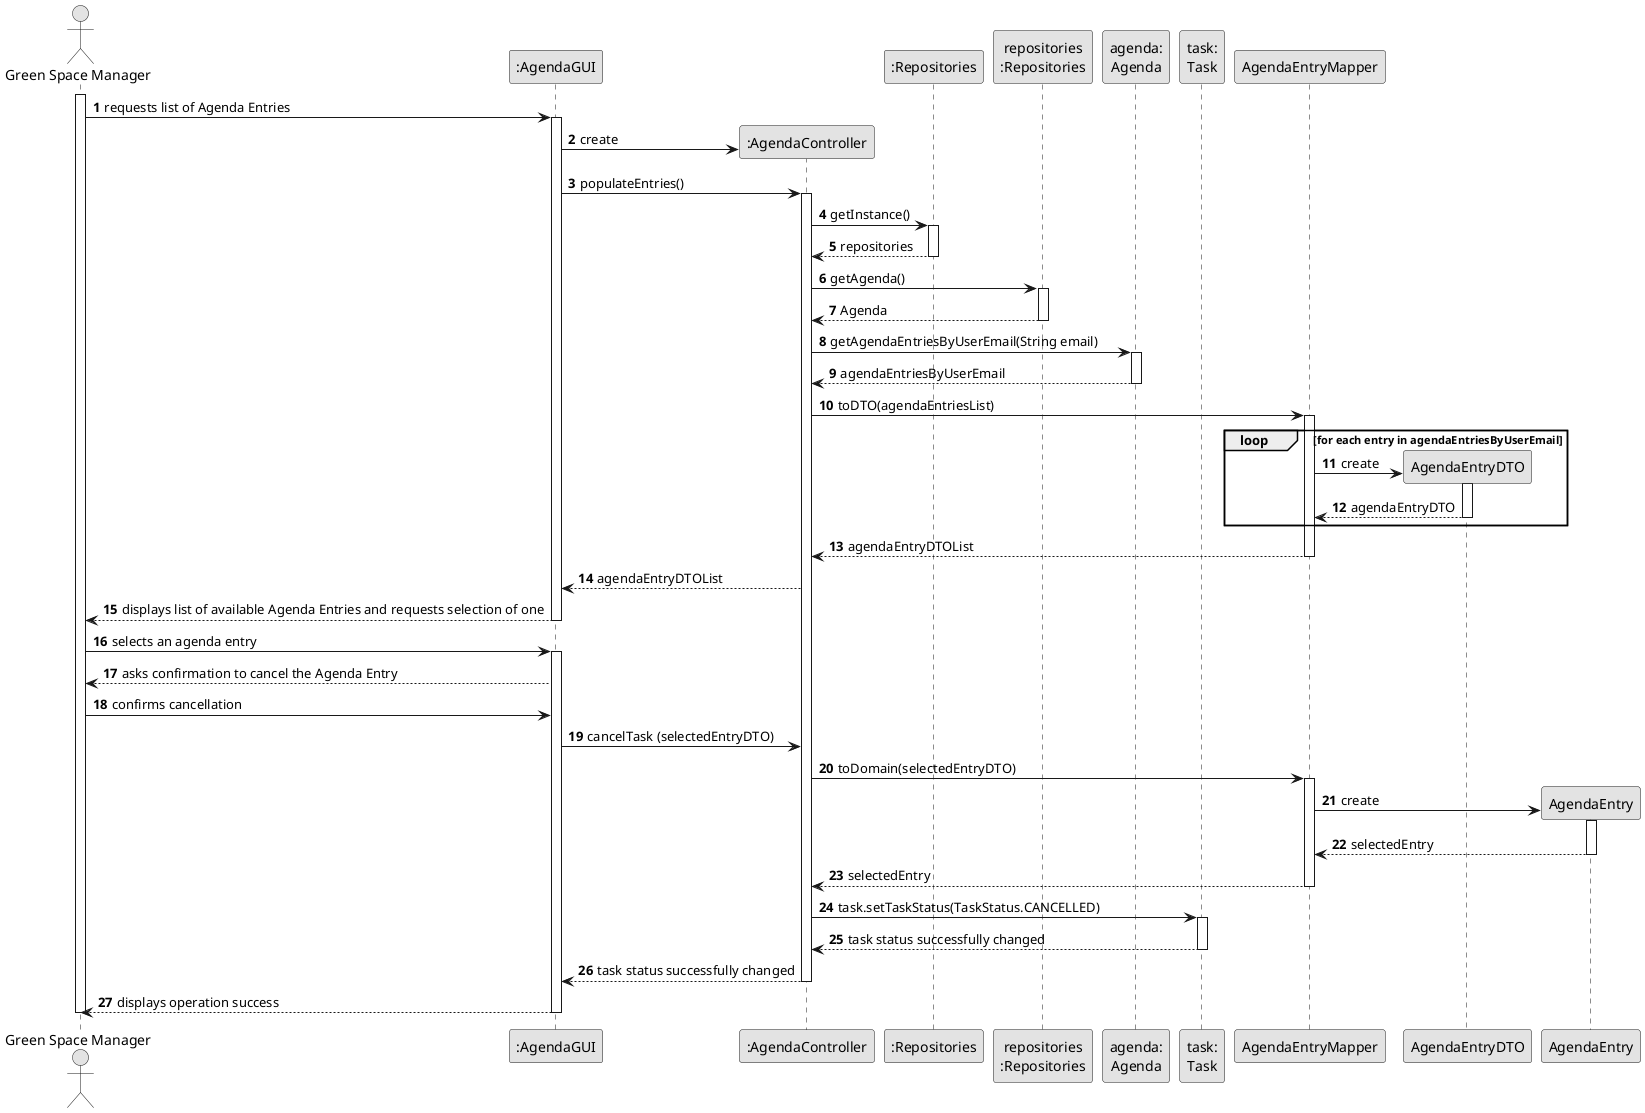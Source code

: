 @startuml
skinparam monochrome true
skinparam packageStyle rectangle
skinparam shadowing false

autonumber

actor "Green Space Manager" as GSM
participant ":AgendaGUI" as UI
participant ":AgendaController" as CTRL
participant ":Repositories" as RepositorySingleton
participant "repositories\n:Repositories" as PLAT
participant "agenda:\nAgenda" as Agenda
participant "task:\nTask" as Task
participant "AgendaEntryMapper" as AgendaEntryMapper
participant "AgendaEntryDTO" as AgendaEntryDTO

activate GSM

        GSM -> UI : requests list of Agenda Entries
        activate UI

            UI -> CTRL** : create

            UI -> CTRL : populateEntries()
            activate CTRL

                CTRL -> RepositorySingleton : getInstance()
                activate RepositorySingleton

                    RepositorySingleton --> CTRL: repositories
                deactivate RepositorySingleton

                CTRL -> PLAT : getAgenda()
                activate PLAT

                    PLAT --> CTRL: Agenda
                deactivate PLAT

                CTRL -> Agenda : getAgendaEntriesByUserEmail(String email)
                activate Agenda

                    Agenda --> CTRL : agendaEntriesByUserEmail
                deactivate Agenda

                CTRL -> AgendaEntryMapper : toDTO(agendaEntriesList)
                activate AgendaEntryMapper
loop for each entry in agendaEntriesByUserEmail
                AgendaEntryMapper -> AgendaEntryDTO** : create

                activate AgendaEntryDTO

                    AgendaEntryDTO --> AgendaEntryMapper : agendaEntryDTO

                deactivate AgendaEntryDTO
end
                    AgendaEntryMapper --> CTRL : agendaEntryDTOList
                deactivate AgendaEntryMapper

                CTRL --> UI : agendaEntryDTOList

            UI --> GSM : displays list of available Agenda Entries and requests selection of one
        deactivate UI

    GSM -> UI : selects an agenda entry

    activate UI

    UI --> GSM : asks confirmation to cancel the Agenda Entry

    GSM -> UI : confirms cancellation

            UI -> CTRL : cancelTask (selectedEntryDTO)

            CTRL -> AgendaEntryMapper : toDomain(selectedEntryDTO)
            activate AgendaEntryMapper
                AgendaEntryMapper -> AgendaEntry** : create
                activate AgendaEntry

                    AgendaEntry --> AgendaEntryMapper : selectedEntry
                deactivate AgendaEntry


                AgendaEntryMapper --> CTRL : selectedEntry
            deactivate AgendaEntryMapper

            CTRL -> Task : task.setTaskStatus(TaskStatus.CANCELLED)

                        activate Task

                            Task --> CTRL : task status successfully changed

                        deactivate Task

                                CTRL--> UI : task status successfully changed

                                deactivate CTRL

                                UI --> GSM : displays operation success

                deactivate UI

            deactivate GSM

            @enduml
